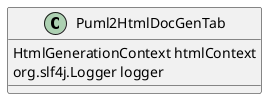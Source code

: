 @startuml
skinparam linetype Ortho
class Puml2HtmlDocGenTab {
    HtmlGenerationContext htmlContext
    org.slf4j.Logger logger
}
@enduml
